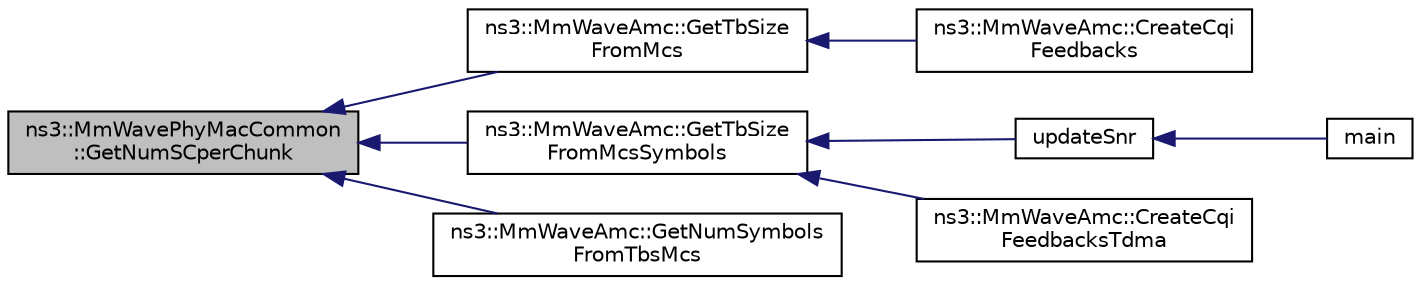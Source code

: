 digraph "ns3::MmWavePhyMacCommon::GetNumSCperChunk"
{
  edge [fontname="Helvetica",fontsize="10",labelfontname="Helvetica",labelfontsize="10"];
  node [fontname="Helvetica",fontsize="10",shape=record];
  rankdir="LR";
  Node1 [label="ns3::MmWavePhyMacCommon\l::GetNumSCperChunk",height=0.2,width=0.4,color="black", fillcolor="grey75", style="filled", fontcolor="black"];
  Node1 -> Node2 [dir="back",color="midnightblue",fontsize="10",style="solid"];
  Node2 [label="ns3::MmWaveAmc::GetTbSize\lFromMcs",height=0.2,width=0.4,color="black", fillcolor="white", style="filled",URL="$db/da8/classns3_1_1MmWaveAmc.html#a46a70ae19f81f7b1f9307100caabc0e8"];
  Node2 -> Node3 [dir="back",color="midnightblue",fontsize="10",style="solid"];
  Node3 [label="ns3::MmWaveAmc::CreateCqi\lFeedbacks",height=0.2,width=0.4,color="black", fillcolor="white", style="filled",URL="$db/da8/classns3_1_1MmWaveAmc.html#a673c746802068cda65762a6a78f41404"];
  Node1 -> Node4 [dir="back",color="midnightblue",fontsize="10",style="solid"];
  Node4 [label="ns3::MmWaveAmc::GetTbSize\lFromMcsSymbols",height=0.2,width=0.4,color="black", fillcolor="white", style="filled",URL="$db/da8/classns3_1_1MmWaveAmc.html#a7e972b1d61df4f0236301ecb24f13447"];
  Node4 -> Node5 [dir="back",color="midnightblue",fontsize="10",style="solid"];
  Node5 [label="updateSnr",height=0.2,width=0.4,color="black", fillcolor="white", style="filled",URL="$d0/d3c/mmwave-amc-test_8cc.html#acbc789d09623d926a18a031079a40297"];
  Node5 -> Node6 [dir="back",color="midnightblue",fontsize="10",style="solid"];
  Node6 [label="main",height=0.2,width=0.4,color="black", fillcolor="white", style="filled",URL="$d0/d3c/mmwave-amc-test_8cc.html#a0ddf1224851353fc92bfbff6f499fa97"];
  Node4 -> Node7 [dir="back",color="midnightblue",fontsize="10",style="solid"];
  Node7 [label="ns3::MmWaveAmc::CreateCqi\lFeedbacksTdma",height=0.2,width=0.4,color="black", fillcolor="white", style="filled",URL="$db/da8/classns3_1_1MmWaveAmc.html#a82460d4003c51ac63ecfe23a3c8bbaec"];
  Node1 -> Node8 [dir="back",color="midnightblue",fontsize="10",style="solid"];
  Node8 [label="ns3::MmWaveAmc::GetNumSymbols\lFromTbsMcs",height=0.2,width=0.4,color="black", fillcolor="white", style="filled",URL="$db/da8/classns3_1_1MmWaveAmc.html#a652580bea28d3e58e039dcc5667afccf"];
}

